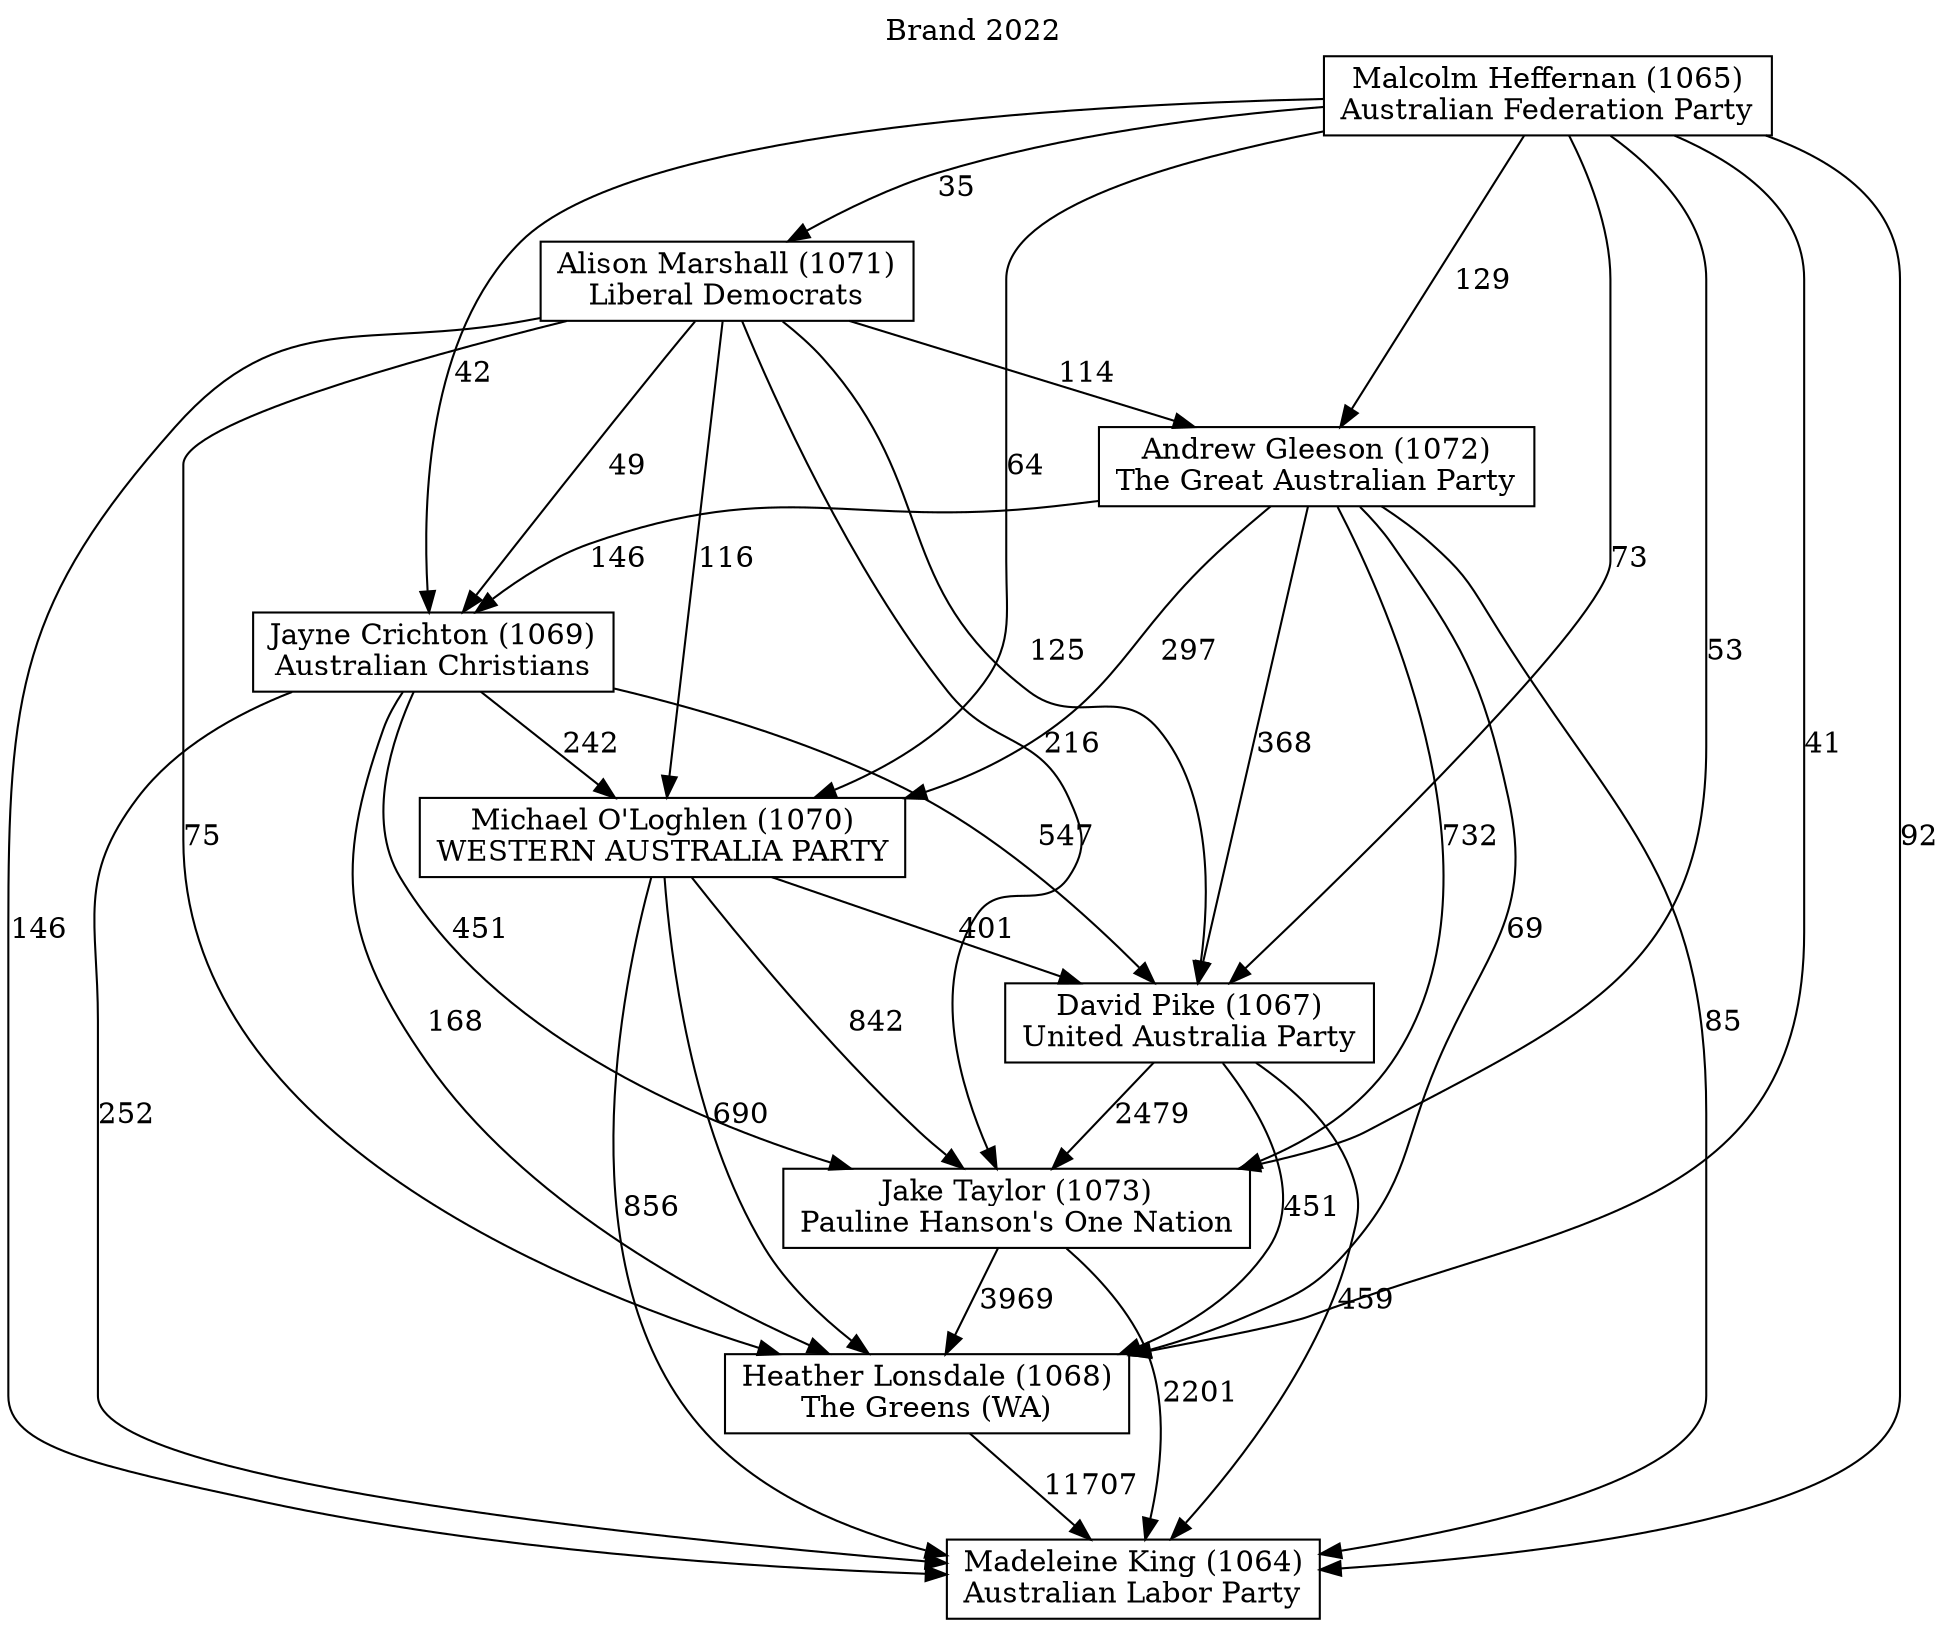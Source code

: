 // House preference flow
digraph "Madeleine King (1064)_Brand_2022" {
	graph [label="Brand 2022" labelloc=t mclimit=10]
	node [shape=box]
	"Madeleine King (1064)" [label="Madeleine King (1064)
Australian Labor Party"]
	"Heather Lonsdale (1068)" [label="Heather Lonsdale (1068)
The Greens (WA)"]
	"Jake Taylor (1073)" [label="Jake Taylor (1073)
Pauline Hanson's One Nation"]
	"David Pike (1067)" [label="David Pike (1067)
United Australia Party"]
	"Michael O'Loghlen (1070)" [label="Michael O'Loghlen (1070)
WESTERN AUSTRALIA PARTY"]
	"Jayne Crichton (1069)" [label="Jayne Crichton (1069)
Australian Christians"]
	"Andrew Gleeson (1072)" [label="Andrew Gleeson (1072)
The Great Australian Party"]
	"Alison Marshall (1071)" [label="Alison Marshall (1071)
Liberal Democrats"]
	"Malcolm Heffernan (1065)" [label="Malcolm Heffernan (1065)
Australian Federation Party"]
	"Heather Lonsdale (1068)" -> "Madeleine King (1064)" [label=11707]
	"Jake Taylor (1073)" -> "Heather Lonsdale (1068)" [label=3969]
	"David Pike (1067)" -> "Jake Taylor (1073)" [label=2479]
	"Michael O'Loghlen (1070)" -> "David Pike (1067)" [label=401]
	"Jayne Crichton (1069)" -> "Michael O'Loghlen (1070)" [label=242]
	"Andrew Gleeson (1072)" -> "Jayne Crichton (1069)" [label=146]
	"Alison Marshall (1071)" -> "Andrew Gleeson (1072)" [label=114]
	"Malcolm Heffernan (1065)" -> "Alison Marshall (1071)" [label=35]
	"Jake Taylor (1073)" -> "Madeleine King (1064)" [label=2201]
	"David Pike (1067)" -> "Madeleine King (1064)" [label=459]
	"Michael O'Loghlen (1070)" -> "Madeleine King (1064)" [label=856]
	"Jayne Crichton (1069)" -> "Madeleine King (1064)" [label=252]
	"Andrew Gleeson (1072)" -> "Madeleine King (1064)" [label=85]
	"Alison Marshall (1071)" -> "Madeleine King (1064)" [label=146]
	"Malcolm Heffernan (1065)" -> "Madeleine King (1064)" [label=92]
	"Malcolm Heffernan (1065)" -> "Andrew Gleeson (1072)" [label=129]
	"Alison Marshall (1071)" -> "Jayne Crichton (1069)" [label=49]
	"Malcolm Heffernan (1065)" -> "Jayne Crichton (1069)" [label=42]
	"Andrew Gleeson (1072)" -> "Michael O'Loghlen (1070)" [label=297]
	"Alison Marshall (1071)" -> "Michael O'Loghlen (1070)" [label=116]
	"Malcolm Heffernan (1065)" -> "Michael O'Loghlen (1070)" [label=64]
	"Jayne Crichton (1069)" -> "David Pike (1067)" [label=547]
	"Andrew Gleeson (1072)" -> "David Pike (1067)" [label=368]
	"Alison Marshall (1071)" -> "David Pike (1067)" [label=125]
	"Malcolm Heffernan (1065)" -> "David Pike (1067)" [label=73]
	"Michael O'Loghlen (1070)" -> "Jake Taylor (1073)" [label=842]
	"Jayne Crichton (1069)" -> "Jake Taylor (1073)" [label=451]
	"Andrew Gleeson (1072)" -> "Jake Taylor (1073)" [label=732]
	"Alison Marshall (1071)" -> "Jake Taylor (1073)" [label=216]
	"Malcolm Heffernan (1065)" -> "Jake Taylor (1073)" [label=53]
	"David Pike (1067)" -> "Heather Lonsdale (1068)" [label=451]
	"Michael O'Loghlen (1070)" -> "Heather Lonsdale (1068)" [label=690]
	"Jayne Crichton (1069)" -> "Heather Lonsdale (1068)" [label=168]
	"Andrew Gleeson (1072)" -> "Heather Lonsdale (1068)" [label=69]
	"Alison Marshall (1071)" -> "Heather Lonsdale (1068)" [label=75]
	"Malcolm Heffernan (1065)" -> "Heather Lonsdale (1068)" [label=41]
}
